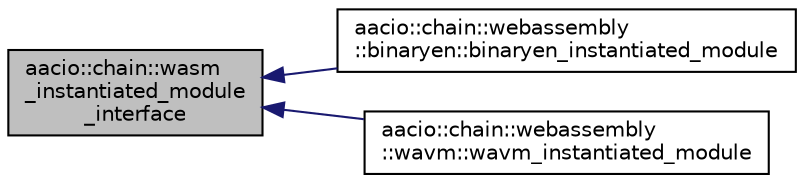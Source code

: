 digraph "aacio::chain::wasm_instantiated_module_interface"
{
  edge [fontname="Helvetica",fontsize="10",labelfontname="Helvetica",labelfontsize="10"];
  node [fontname="Helvetica",fontsize="10",shape=record];
  rankdir="LR";
  Node0 [label="aacio::chain::wasm\l_instantiated_module\l_interface",height=0.2,width=0.4,color="black", fillcolor="grey75", style="filled", fontcolor="black"];
  Node0 -> Node1 [dir="back",color="midnightblue",fontsize="10",style="solid"];
  Node1 [label="aacio::chain::webassembly\l::binaryen::binaryen_instantiated_module",height=0.2,width=0.4,color="black", fillcolor="white", style="filled",URL="$classaacio_1_1chain_1_1webassembly_1_1binaryen_1_1binaryen__instantiated__module.html"];
  Node0 -> Node2 [dir="back",color="midnightblue",fontsize="10",style="solid"];
  Node2 [label="aacio::chain::webassembly\l::wavm::wavm_instantiated_module",height=0.2,width=0.4,color="black", fillcolor="white", style="filled",URL="$classaacio_1_1chain_1_1webassembly_1_1wavm_1_1wavm__instantiated__module.html"];
}
